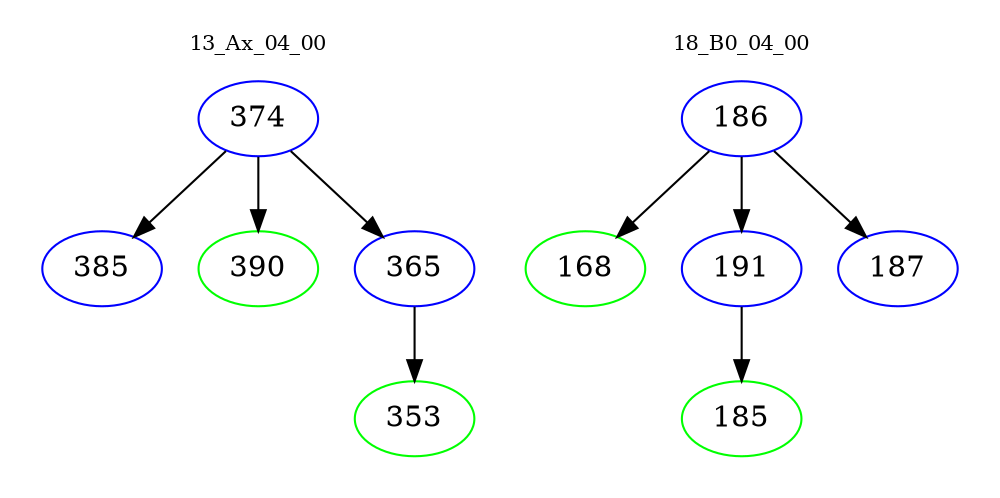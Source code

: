 digraph{
subgraph cluster_0 {
color = white
label = "13_Ax_04_00";
fontsize=10;
T0_374 [label="374", color="blue"]
T0_374 -> T0_385 [color="black"]
T0_385 [label="385", color="blue"]
T0_374 -> T0_390 [color="black"]
T0_390 [label="390", color="green"]
T0_374 -> T0_365 [color="black"]
T0_365 [label="365", color="blue"]
T0_365 -> T0_353 [color="black"]
T0_353 [label="353", color="green"]
}
subgraph cluster_1 {
color = white
label = "18_B0_04_00";
fontsize=10;
T1_186 [label="186", color="blue"]
T1_186 -> T1_168 [color="black"]
T1_168 [label="168", color="green"]
T1_186 -> T1_191 [color="black"]
T1_191 [label="191", color="blue"]
T1_191 -> T1_185 [color="black"]
T1_185 [label="185", color="green"]
T1_186 -> T1_187 [color="black"]
T1_187 [label="187", color="blue"]
}
}
